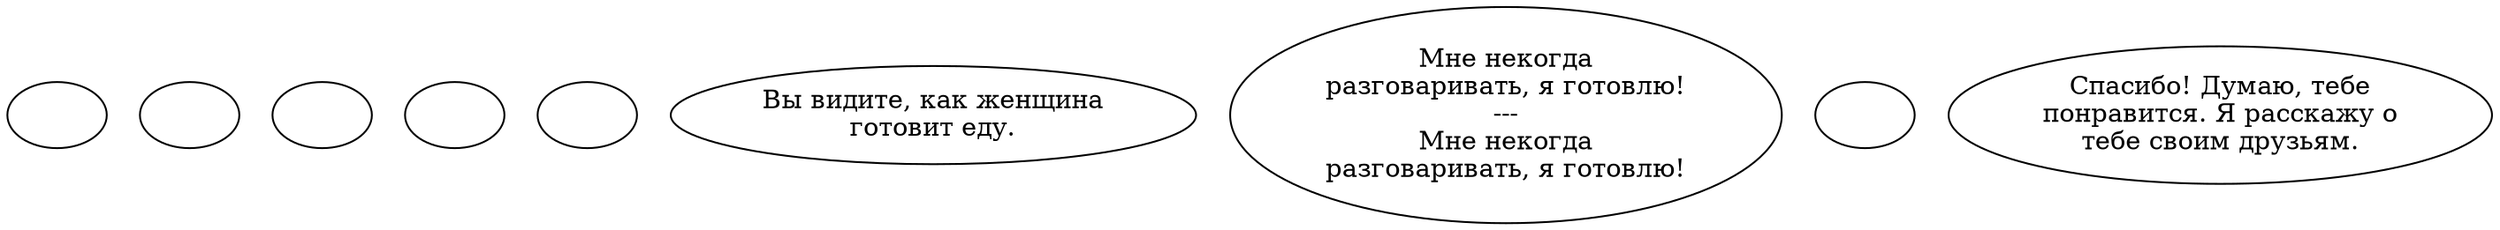 digraph cook {
  "start" [style=filled       fillcolor="#FFFFFF"       color="#000000"]
  "start" [label=""]
  "combat_p_proc" [style=filled       fillcolor="#FFFFFF"       color="#000000"]
  "combat_p_proc" [label=""]
  "critter_p_proc" [style=filled       fillcolor="#FFFFFF"       color="#000000"]
  "critter_p_proc" [label=""]
  "damage_p_proc" [style=filled       fillcolor="#FFFFFF"       color="#000000"]
  "damage_p_proc" [label=""]
  "destroy_p_proc" [style=filled       fillcolor="#FFFFFF"       color="#000000"]
  "destroy_p_proc" [label=""]
  "look_at_p_proc" [style=filled       fillcolor="#FFFFFF"       color="#000000"]
  "look_at_p_proc" [label="Вы видите, как женщина\nготовит еду."]
  "talk_p_proc" [style=filled       fillcolor="#FFFFFF"       color="#000000"]
  "talk_p_proc" [label="Мне некогда\nразговаривать, я готовлю!\n---\nМне некогда\nразговаривать, я готовлю!"]
  "pickup_p_proc" [style=filled       fillcolor="#FFFFFF"       color="#000000"]
  "pickup_p_proc" [label=""]
  "Cook01" [style=filled       fillcolor="#FFFFFF"       color="#000000"]
  "Cook01" [label="Спасибо! Думаю, тебе\nпонравится. Я расскажу о\nтебе своим друзьям."]
}